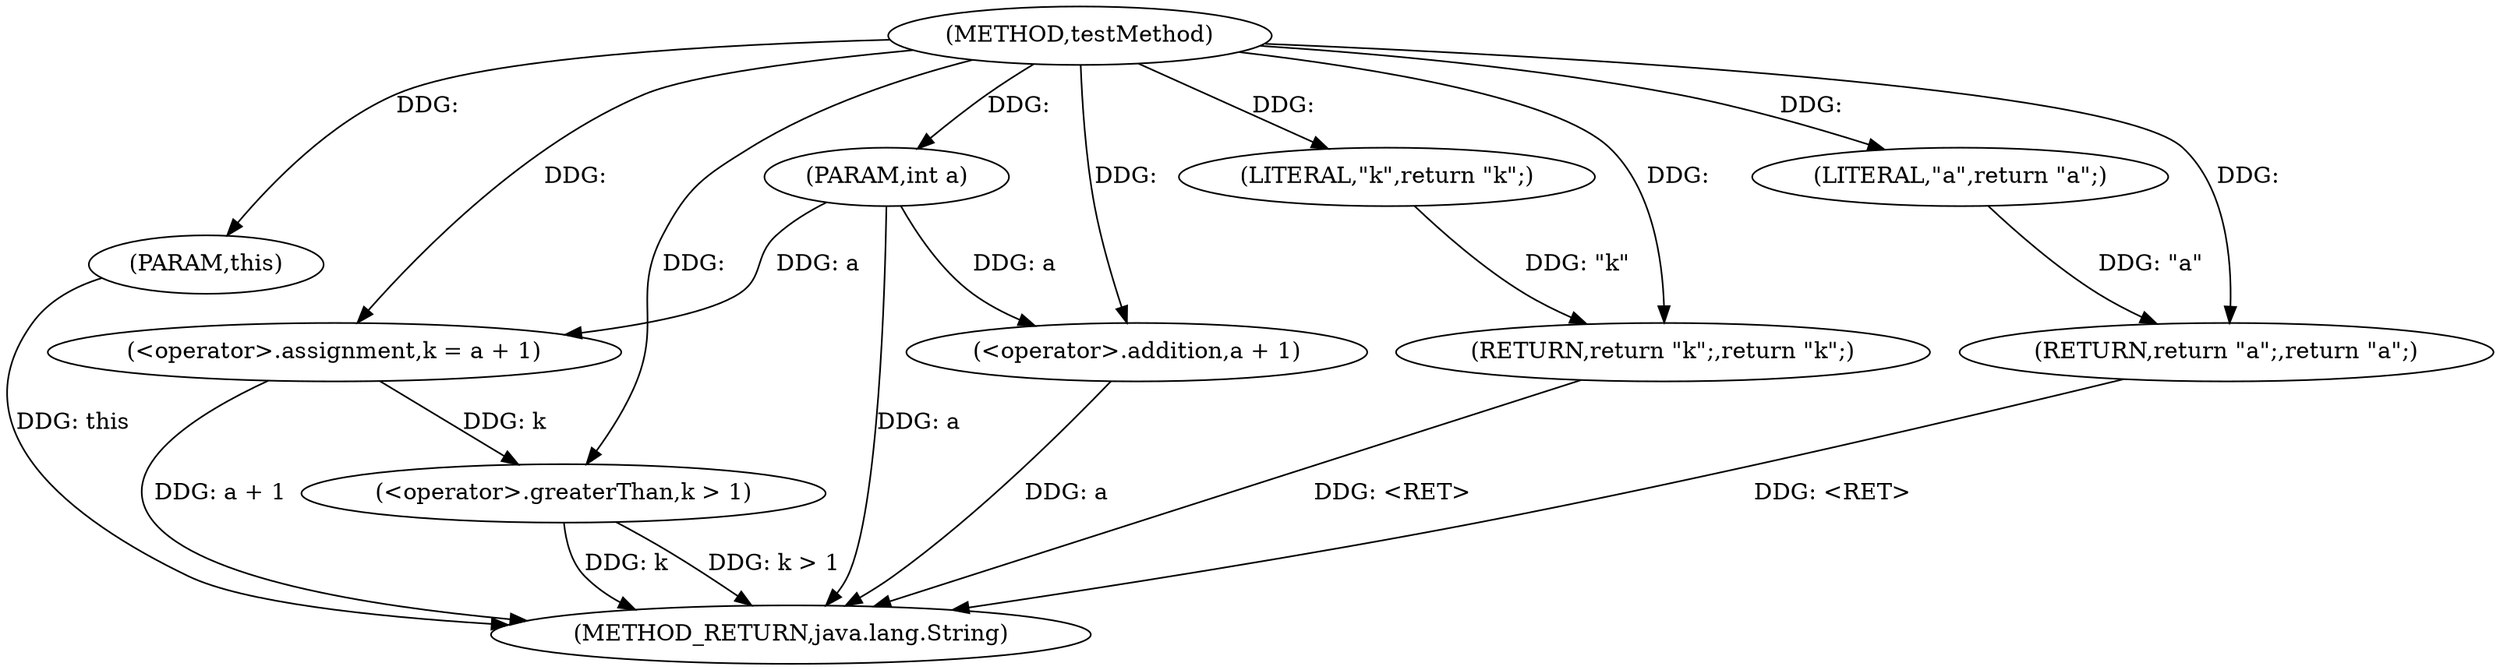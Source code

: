 digraph "testMethod" {  
"1000101" [label = "(METHOD,testMethod)" ]
"1000122" [label = "(METHOD_RETURN,java.lang.String)" ]
"1000102" [label = "(PARAM,this)" ]
"1000103" [label = "(PARAM,int a)" ]
"1000106" [label = "(<operator>.assignment,k = a + 1)" ]
"1000106" [label = "(<operator>.assignment,k = a + 1)" ]
"1000106" [label = "(<operator>.assignment,k = a + 1)" ]
"1000112" [label = "(<operator>.greaterThan,k > 1)" ]
"1000108" [label = "(<operator>.addition,a + 1)" ]
"1000108" [label = "(<operator>.addition,a + 1)" ]
"1000112" [label = "(<operator>.greaterThan,k > 1)" ]
"1000112" [label = "(<operator>.greaterThan,k > 1)" ]
"1000116" [label = "(RETURN,return \"k\";,return \"k\";)" ]
"1000117" [label = "(LITERAL,\"k\",return \"k\";)" ]
"1000120" [label = "(RETURN,return \"a\";,return \"a\";)" ]
"1000121" [label = "(LITERAL,\"a\",return \"a\";)" ]
  "1000116" -> "1000122"  [ label = "DDG: <RET>"] 
  "1000102" -> "1000122"  [ label = "DDG: this"] 
  "1000103" -> "1000122"  [ label = "DDG: a"] 
  "1000108" -> "1000122"  [ label = "DDG: a"] 
  "1000106" -> "1000122"  [ label = "DDG: a + 1"] 
  "1000112" -> "1000122"  [ label = "DDG: k"] 
  "1000112" -> "1000122"  [ label = "DDG: k > 1"] 
  "1000120" -> "1000122"  [ label = "DDG: <RET>"] 
  "1000101" -> "1000102"  [ label = "DDG: "] 
  "1000101" -> "1000103"  [ label = "DDG: "] 
  "1000101" -> "1000106"  [ label = "DDG: "] 
  "1000103" -> "1000106"  [ label = "DDG: a"] 
  "1000103" -> "1000108"  [ label = "DDG: a"] 
  "1000101" -> "1000108"  [ label = "DDG: "] 
  "1000106" -> "1000112"  [ label = "DDG: k"] 
  "1000101" -> "1000112"  [ label = "DDG: "] 
  "1000117" -> "1000116"  [ label = "DDG: \"k\""] 
  "1000101" -> "1000116"  [ label = "DDG: "] 
  "1000101" -> "1000117"  [ label = "DDG: "] 
  "1000121" -> "1000120"  [ label = "DDG: \"a\""] 
  "1000101" -> "1000120"  [ label = "DDG: "] 
  "1000101" -> "1000121"  [ label = "DDG: "] 
}